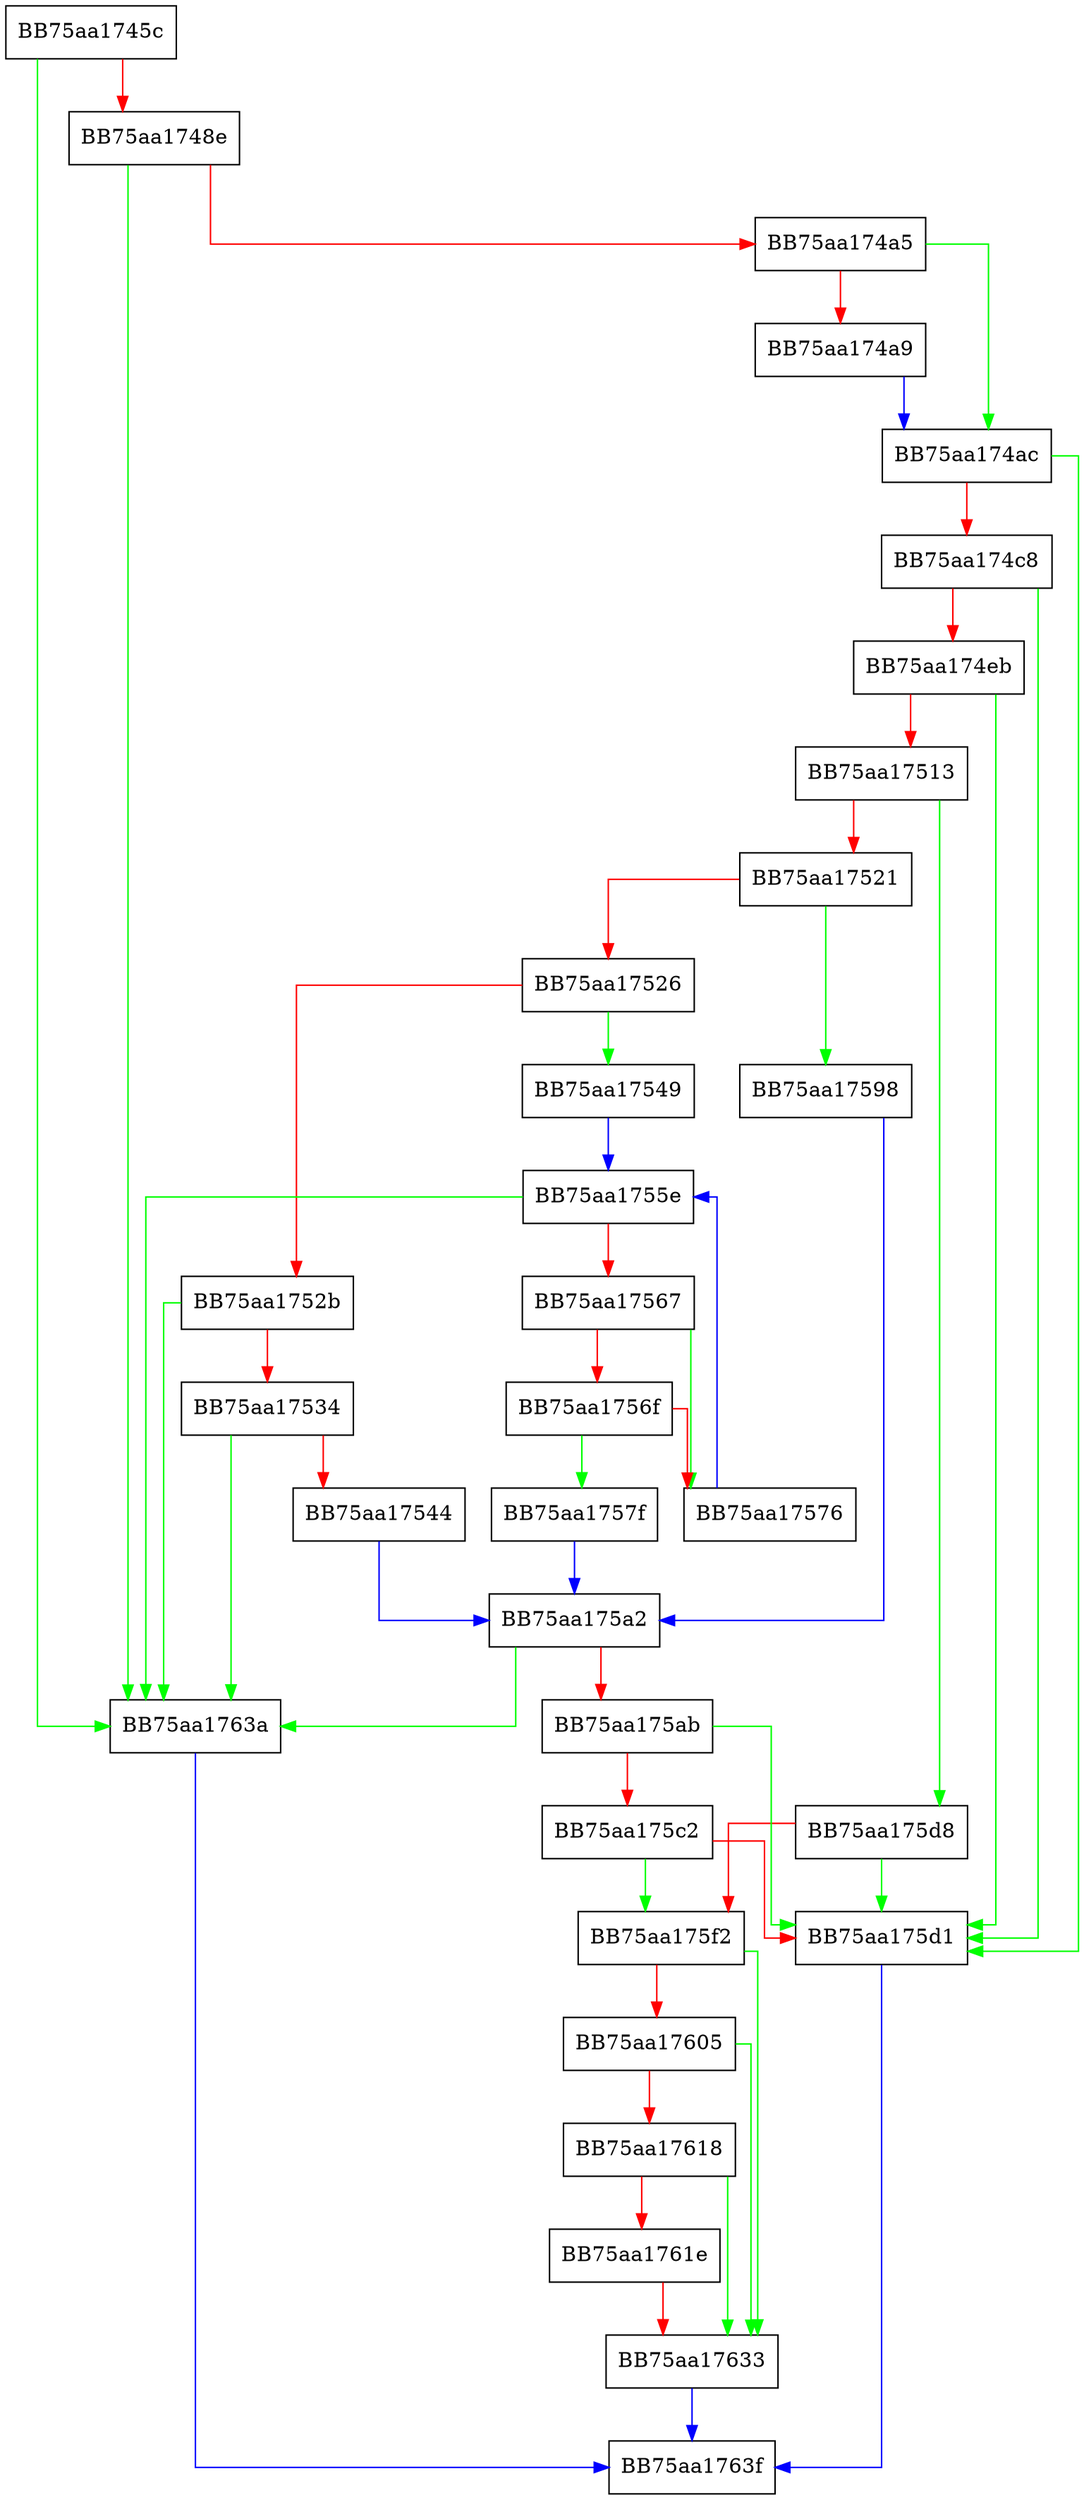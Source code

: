 digraph pef_cm2 {
  node [shape="box"];
  graph [splines=ortho];
  BB75aa1745c -> BB75aa1763a [color="green"];
  BB75aa1745c -> BB75aa1748e [color="red"];
  BB75aa1748e -> BB75aa1763a [color="green"];
  BB75aa1748e -> BB75aa174a5 [color="red"];
  BB75aa174a5 -> BB75aa174ac [color="green"];
  BB75aa174a5 -> BB75aa174a9 [color="red"];
  BB75aa174a9 -> BB75aa174ac [color="blue"];
  BB75aa174ac -> BB75aa175d1 [color="green"];
  BB75aa174ac -> BB75aa174c8 [color="red"];
  BB75aa174c8 -> BB75aa175d1 [color="green"];
  BB75aa174c8 -> BB75aa174eb [color="red"];
  BB75aa174eb -> BB75aa175d1 [color="green"];
  BB75aa174eb -> BB75aa17513 [color="red"];
  BB75aa17513 -> BB75aa175d8 [color="green"];
  BB75aa17513 -> BB75aa17521 [color="red"];
  BB75aa17521 -> BB75aa17598 [color="green"];
  BB75aa17521 -> BB75aa17526 [color="red"];
  BB75aa17526 -> BB75aa17549 [color="green"];
  BB75aa17526 -> BB75aa1752b [color="red"];
  BB75aa1752b -> BB75aa1763a [color="green"];
  BB75aa1752b -> BB75aa17534 [color="red"];
  BB75aa17534 -> BB75aa1763a [color="green"];
  BB75aa17534 -> BB75aa17544 [color="red"];
  BB75aa17544 -> BB75aa175a2 [color="blue"];
  BB75aa17549 -> BB75aa1755e [color="blue"];
  BB75aa1755e -> BB75aa1763a [color="green"];
  BB75aa1755e -> BB75aa17567 [color="red"];
  BB75aa17567 -> BB75aa17576 [color="green"];
  BB75aa17567 -> BB75aa1756f [color="red"];
  BB75aa1756f -> BB75aa1757f [color="green"];
  BB75aa1756f -> BB75aa17576 [color="red"];
  BB75aa17576 -> BB75aa1755e [color="blue"];
  BB75aa1757f -> BB75aa175a2 [color="blue"];
  BB75aa17598 -> BB75aa175a2 [color="blue"];
  BB75aa175a2 -> BB75aa1763a [color="green"];
  BB75aa175a2 -> BB75aa175ab [color="red"];
  BB75aa175ab -> BB75aa175d1 [color="green"];
  BB75aa175ab -> BB75aa175c2 [color="red"];
  BB75aa175c2 -> BB75aa175f2 [color="green"];
  BB75aa175c2 -> BB75aa175d1 [color="red"];
  BB75aa175d1 -> BB75aa1763f [color="blue"];
  BB75aa175d8 -> BB75aa175d1 [color="green"];
  BB75aa175d8 -> BB75aa175f2 [color="red"];
  BB75aa175f2 -> BB75aa17633 [color="green"];
  BB75aa175f2 -> BB75aa17605 [color="red"];
  BB75aa17605 -> BB75aa17633 [color="green"];
  BB75aa17605 -> BB75aa17618 [color="red"];
  BB75aa17618 -> BB75aa17633 [color="green"];
  BB75aa17618 -> BB75aa1761e [color="red"];
  BB75aa1761e -> BB75aa17633 [color="red"];
  BB75aa17633 -> BB75aa1763f [color="blue"];
  BB75aa1763a -> BB75aa1763f [color="blue"];
}